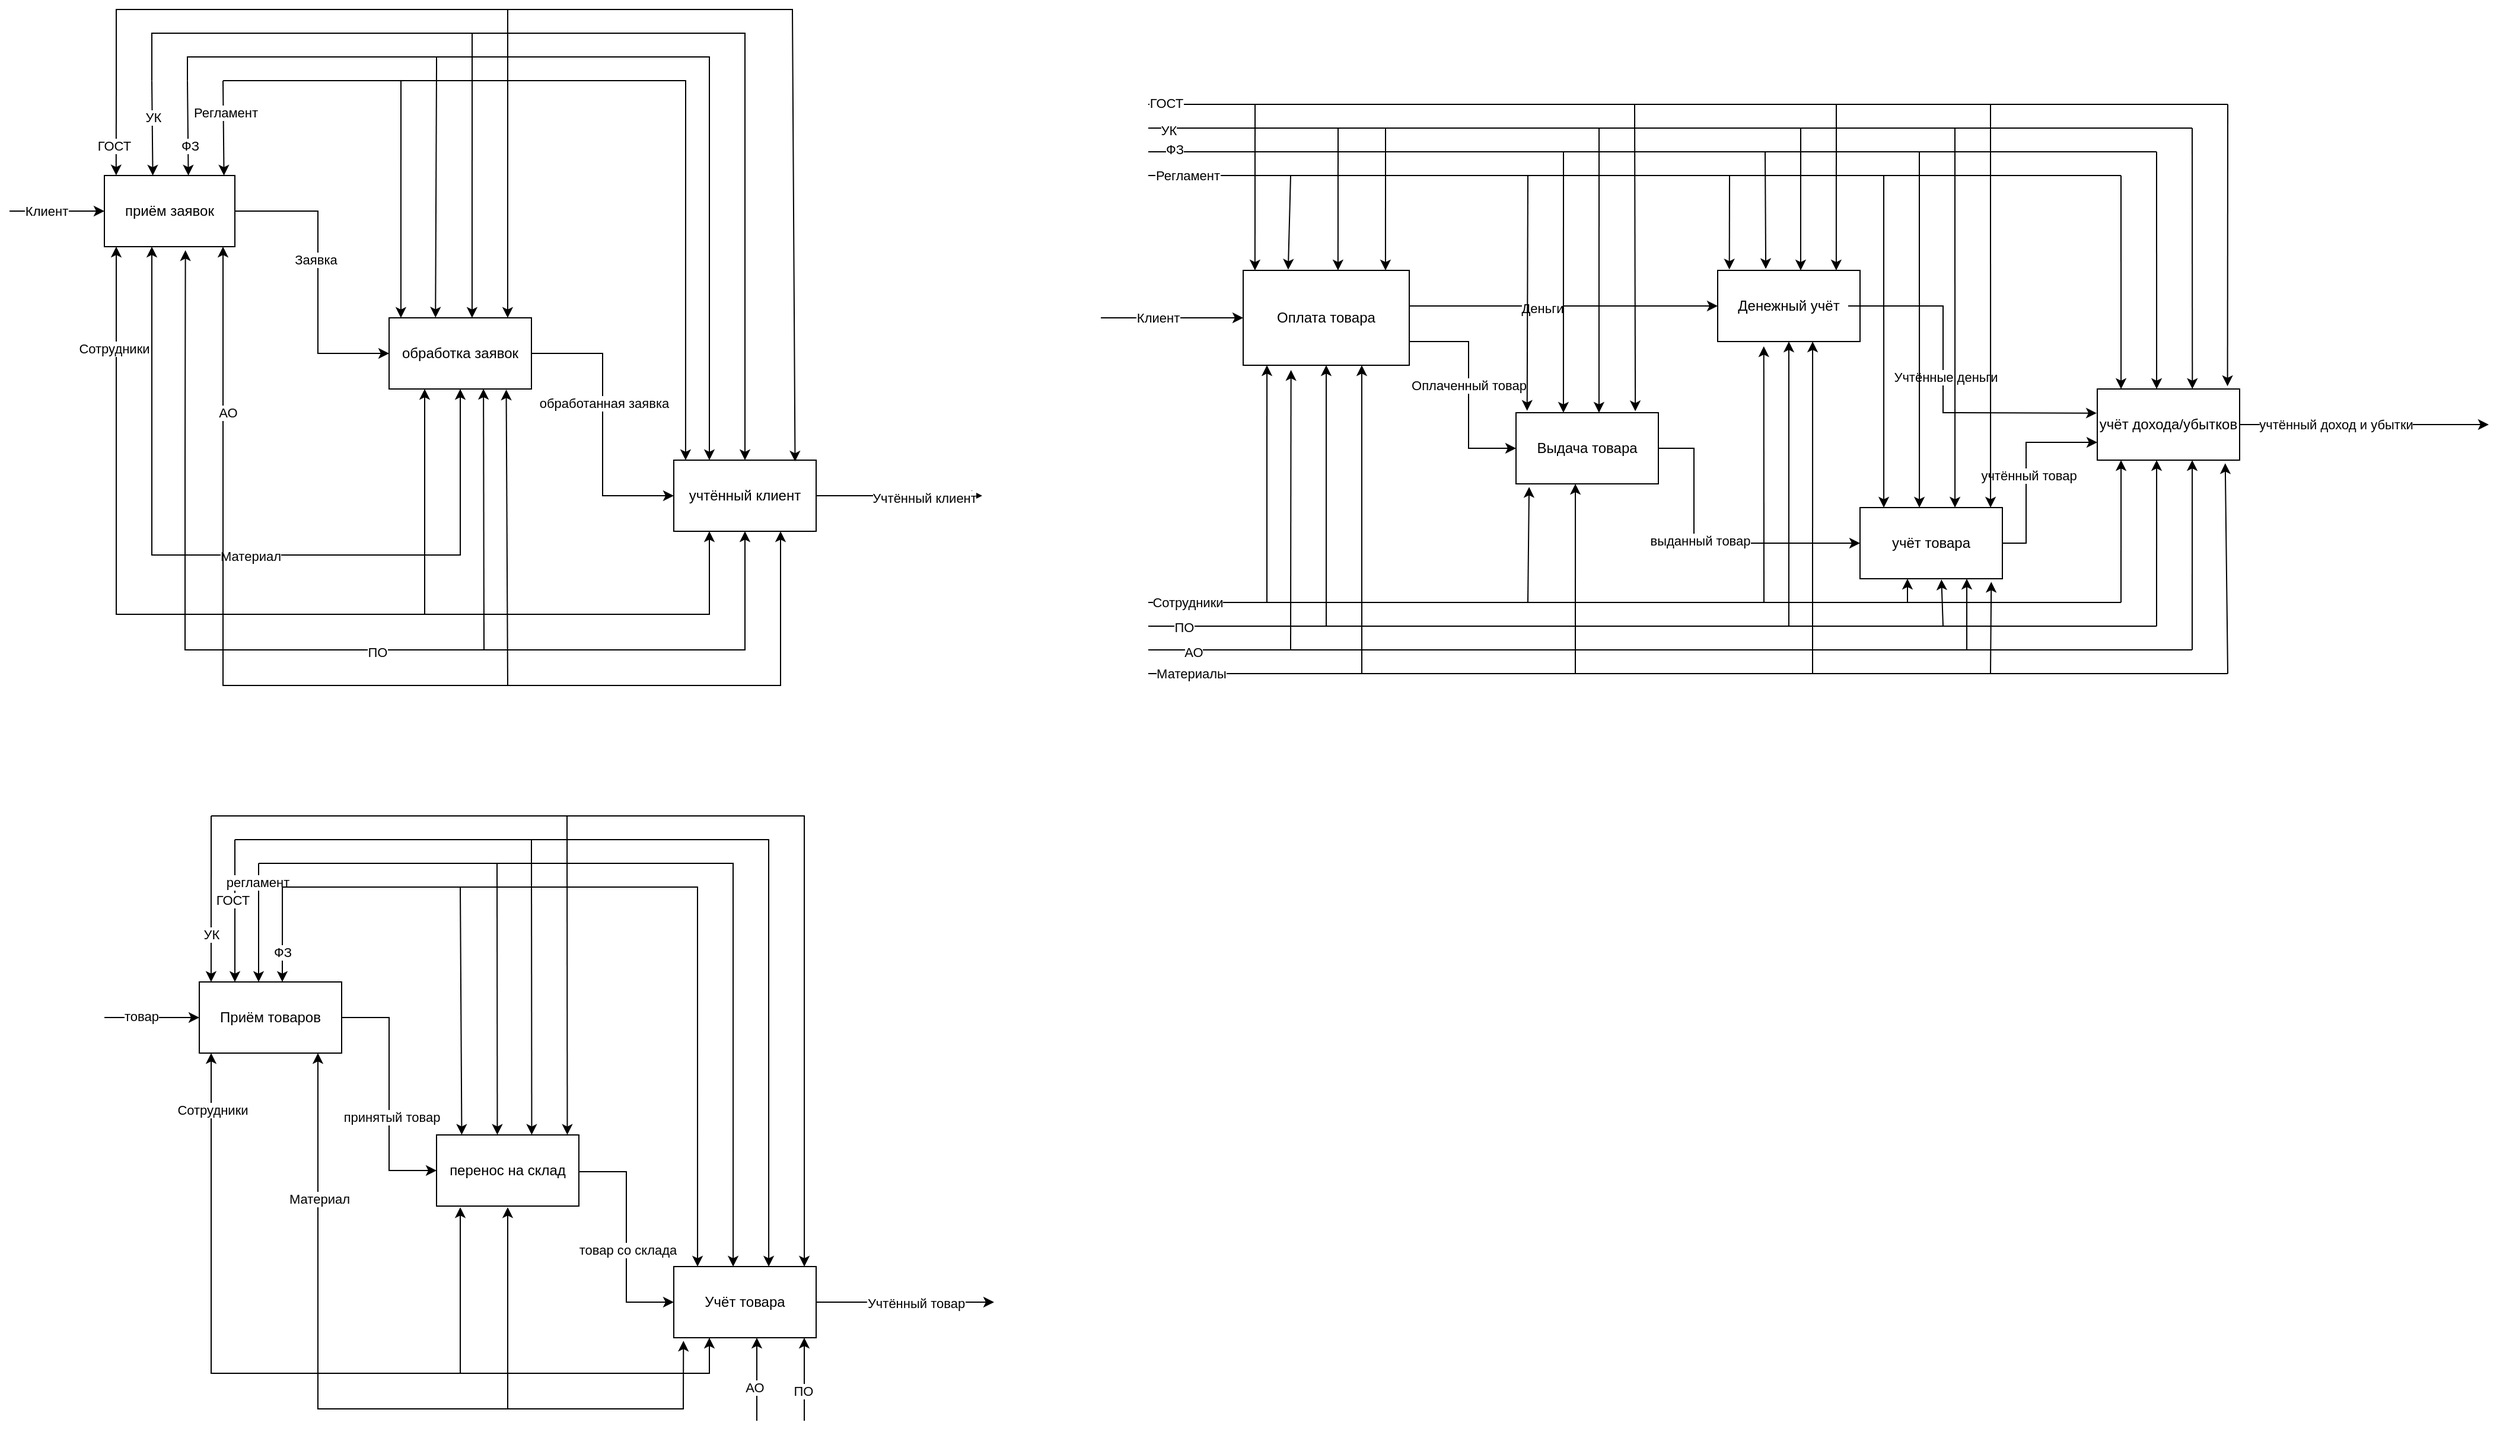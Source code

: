 <mxfile version="15.9.4" type="device"><diagram id="Hb13Rhd7Fs1RR_Zhz6qm" name="Page-1"><mxGraphModel dx="1117" dy="1009" grid="1" gridSize="10" guides="1" tooltips="1" connect="1" arrows="1" fold="1" page="1" pageScale="1" pageWidth="827" pageHeight="1169" math="0" shadow="0"><root><mxCell id="0"/><mxCell id="1" parent="0"/><mxCell id="Fhy7VT__VOKDvvXCzkPy-1" value="приём заявок" style="rounded=0;whiteSpace=wrap;html=1;" parent="1" vertex="1"><mxGeometry x="320" y="360" width="110" height="60" as="geometry"/></mxCell><mxCell id="Fhy7VT__VOKDvvXCzkPy-2" value="" style="endArrow=classic;html=1;rounded=0;entryX=0.09;entryY=-0.003;entryDx=0;entryDy=0;entryPerimeter=0;" parent="1" target="Fhy7VT__VOKDvvXCzkPy-1" edge="1"><mxGeometry width="50" height="50" relative="1" as="geometry"><mxPoint x="330" y="280" as="sourcePoint"/><mxPoint x="380" y="310" as="targetPoint"/></mxGeometry></mxCell><mxCell id="Fhy7VT__VOKDvvXCzkPy-14" value="ГОСТ" style="edgeLabel;html=1;align=center;verticalAlign=middle;resizable=0;points=[];" parent="Fhy7VT__VOKDvvXCzkPy-2" vertex="1" connectable="0"><mxGeometry x="0.375" y="-2" relative="1" as="geometry"><mxPoint as="offset"/></mxGeometry></mxCell><mxCell id="Fhy7VT__VOKDvvXCzkPy-3" value="" style="endArrow=classic;html=1;rounded=0;entryX=0.09;entryY=-0.003;entryDx=0;entryDy=0;entryPerimeter=0;" parent="1" edge="1"><mxGeometry width="50" height="50" relative="1" as="geometry"><mxPoint x="360" y="280.18" as="sourcePoint"/><mxPoint x="360.8" y="360.0" as="targetPoint"/></mxGeometry></mxCell><mxCell id="Fhy7VT__VOKDvvXCzkPy-15" value="УК" style="edgeLabel;html=1;align=center;verticalAlign=middle;resizable=0;points=[];" parent="Fhy7VT__VOKDvvXCzkPy-3" vertex="1" connectable="0"><mxGeometry x="-0.238" relative="1" as="geometry"><mxPoint as="offset"/></mxGeometry></mxCell><mxCell id="Fhy7VT__VOKDvvXCzkPy-4" value="" style="endArrow=classic;html=1;rounded=0;entryX=0.09;entryY=-0.003;entryDx=0;entryDy=0;entryPerimeter=0;" parent="1" edge="1"><mxGeometry width="50" height="50" relative="1" as="geometry"><mxPoint x="390" y="280.18" as="sourcePoint"/><mxPoint x="390.8" y="360.0" as="targetPoint"/></mxGeometry></mxCell><mxCell id="Fhy7VT__VOKDvvXCzkPy-16" value="ФЗ" style="edgeLabel;html=1;align=center;verticalAlign=middle;resizable=0;points=[];" parent="Fhy7VT__VOKDvvXCzkPy-4" vertex="1" connectable="0"><mxGeometry x="0.382" y="1" relative="1" as="geometry"><mxPoint as="offset"/></mxGeometry></mxCell><mxCell id="Fhy7VT__VOKDvvXCzkPy-5" value="" style="endArrow=classic;html=1;rounded=0;entryX=0.09;entryY=-0.003;entryDx=0;entryDy=0;entryPerimeter=0;" parent="1" edge="1"><mxGeometry width="50" height="50" relative="1" as="geometry"><mxPoint x="420" y="280.18" as="sourcePoint"/><mxPoint x="420.8" y="360.0" as="targetPoint"/></mxGeometry></mxCell><mxCell id="Fhy7VT__VOKDvvXCzkPy-17" value="Регламент" style="edgeLabel;html=1;align=center;verticalAlign=middle;resizable=0;points=[];" parent="Fhy7VT__VOKDvvXCzkPy-5" vertex="1" connectable="0"><mxGeometry x="-0.334" y="1" relative="1" as="geometry"><mxPoint as="offset"/></mxGeometry></mxCell><mxCell id="Fhy7VT__VOKDvvXCzkPy-6" value="" style="endArrow=classic;html=1;rounded=0;" parent="1" edge="1"><mxGeometry width="50" height="50" relative="1" as="geometry"><mxPoint x="330" y="480" as="sourcePoint"/><mxPoint x="330" y="420" as="targetPoint"/></mxGeometry></mxCell><mxCell id="Fhy7VT__VOKDvvXCzkPy-7" value="" style="endArrow=classic;html=1;fontFamily=Helvetica;fontSize=11;fontColor=rgb(0, 0, 0);align=center;strokeColor=rgb(0, 0, 0);" parent="1" edge="1"><mxGeometry width="50" height="50" relative="1" as="geometry"><mxPoint x="360" y="480" as="sourcePoint"/><mxPoint x="360" y="420" as="targetPoint"/></mxGeometry></mxCell><mxCell id="Fhy7VT__VOKDvvXCzkPy-18" value="обработка заявок" style="rounded=0;whiteSpace=wrap;html=1;" parent="1" vertex="1"><mxGeometry x="560" y="480" width="120" height="60" as="geometry"/></mxCell><mxCell id="Fhy7VT__VOKDvvXCzkPy-19" value="" style="endArrow=classic;html=1;rounded=0;entryX=0;entryY=0.5;entryDx=0;entryDy=0;" parent="1" target="Fhy7VT__VOKDvvXCzkPy-18" edge="1"><mxGeometry width="50" height="50" relative="1" as="geometry"><mxPoint x="430" y="390" as="sourcePoint"/><mxPoint x="480" y="340" as="targetPoint"/><Array as="points"><mxPoint x="500" y="390"/><mxPoint x="500" y="510"/></Array></mxGeometry></mxCell><mxCell id="Fhy7VT__VOKDvvXCzkPy-22" value="Заявка" style="edgeLabel;html=1;align=center;verticalAlign=middle;resizable=0;points=[];" parent="Fhy7VT__VOKDvvXCzkPy-19" vertex="1" connectable="0"><mxGeometry x="-0.112" y="-2" relative="1" as="geometry"><mxPoint as="offset"/></mxGeometry></mxCell><mxCell id="Fhy7VT__VOKDvvXCzkPy-20" value="" style="endArrow=classic;html=1;rounded=0;" parent="1" edge="1"><mxGeometry width="50" height="50" relative="1" as="geometry"><mxPoint x="240" y="390" as="sourcePoint"/><mxPoint x="320" y="390" as="targetPoint"/></mxGeometry></mxCell><mxCell id="Fhy7VT__VOKDvvXCzkPy-21" value="Клиент" style="edgeLabel;html=1;align=center;verticalAlign=middle;resizable=0;points=[];" parent="Fhy7VT__VOKDvvXCzkPy-20" vertex="1" connectable="0"><mxGeometry x="-0.223" relative="1" as="geometry"><mxPoint as="offset"/></mxGeometry></mxCell><mxCell id="Fhy7VT__VOKDvvXCzkPy-23" value="учтённый клиент" style="rounded=0;whiteSpace=wrap;html=1;" parent="1" vertex="1"><mxGeometry x="800" y="600" width="120" height="60" as="geometry"/></mxCell><mxCell id="Fhy7VT__VOKDvvXCzkPy-24" value="" style="endArrow=classic;html=1;rounded=0;entryX=0;entryY=0.5;entryDx=0;entryDy=0;" parent="1" target="Fhy7VT__VOKDvvXCzkPy-23" edge="1"><mxGeometry width="50" height="50" relative="1" as="geometry"><mxPoint x="680" y="510" as="sourcePoint"/><mxPoint x="730" y="460" as="targetPoint"/><Array as="points"><mxPoint x="740" y="510"/><mxPoint x="740" y="630"/></Array></mxGeometry></mxCell><mxCell id="Fhy7VT__VOKDvvXCzkPy-25" value="обработанная заявка" style="edgeLabel;html=1;align=center;verticalAlign=middle;resizable=0;points=[];" parent="Fhy7VT__VOKDvvXCzkPy-24" vertex="1" connectable="0"><mxGeometry x="-0.154" y="1" relative="1" as="geometry"><mxPoint as="offset"/></mxGeometry></mxCell><mxCell id="Fhy7VT__VOKDvvXCzkPy-30" value="" style="endArrow=none;html=1;rounded=0;" parent="1" edge="1"><mxGeometry width="50" height="50" relative="1" as="geometry"><mxPoint x="420" y="280" as="sourcePoint"/><mxPoint x="570" y="280" as="targetPoint"/></mxGeometry></mxCell><mxCell id="Fhy7VT__VOKDvvXCzkPy-31" value="" style="endArrow=none;html=1;rounded=0;" parent="1" edge="1"><mxGeometry width="50" height="50" relative="1" as="geometry"><mxPoint x="390" y="280" as="sourcePoint"/><mxPoint x="600" y="270" as="targetPoint"/><Array as="points"><mxPoint x="390" y="260"/><mxPoint x="600" y="260"/></Array></mxGeometry></mxCell><mxCell id="Fhy7VT__VOKDvvXCzkPy-32" value="" style="endArrow=none;html=1;rounded=0;" parent="1" edge="1"><mxGeometry width="50" height="50" relative="1" as="geometry"><mxPoint x="360" y="280" as="sourcePoint"/><mxPoint x="630" y="270" as="targetPoint"/><Array as="points"><mxPoint x="360" y="240"/><mxPoint x="630" y="240"/></Array></mxGeometry></mxCell><mxCell id="Fhy7VT__VOKDvvXCzkPy-33" value="" style="endArrow=none;html=1;rounded=0;" parent="1" edge="1"><mxGeometry width="50" height="50" relative="1" as="geometry"><mxPoint x="330" y="280" as="sourcePoint"/><mxPoint x="660" y="270" as="targetPoint"/><Array as="points"><mxPoint x="330" y="220"/><mxPoint x="660" y="220"/></Array></mxGeometry></mxCell><mxCell id="Fhy7VT__VOKDvvXCzkPy-36" value="" style="endArrow=classic;html=1;rounded=0;" parent="1" edge="1"><mxGeometry width="50" height="50" relative="1" as="geometry"><mxPoint x="920" y="630" as="sourcePoint"/><mxPoint x="1060" y="630" as="targetPoint"/><Array as="points"><mxPoint x="1040" y="630"/></Array></mxGeometry></mxCell><mxCell id="Fhy7VT__VOKDvvXCzkPy-37" value="Учтённый клиент" style="edgeLabel;html=1;align=center;verticalAlign=middle;resizable=0;points=[];" parent="Fhy7VT__VOKDvvXCzkPy-36" vertex="1" connectable="0"><mxGeometry x="0.297" y="-2" relative="1" as="geometry"><mxPoint as="offset"/></mxGeometry></mxCell><mxCell id="Fhy7VT__VOKDvvXCzkPy-38" value="" style="endArrow=classic;html=1;rounded=0;entryX=0.083;entryY=0;entryDx=0;entryDy=0;entryPerimeter=0;" parent="1" target="Fhy7VT__VOKDvvXCzkPy-18" edge="1"><mxGeometry width="50" height="50" relative="1" as="geometry"><mxPoint x="570" y="280" as="sourcePoint"/><mxPoint x="620" y="230" as="targetPoint"/></mxGeometry></mxCell><mxCell id="Fhy7VT__VOKDvvXCzkPy-39" value="" style="endArrow=classic;html=1;rounded=0;entryX=0.326;entryY=-0.003;entryDx=0;entryDy=0;entryPerimeter=0;" parent="1" target="Fhy7VT__VOKDvvXCzkPy-18" edge="1"><mxGeometry width="50" height="50" relative="1" as="geometry"><mxPoint x="600" y="270" as="sourcePoint"/><mxPoint x="650" y="220" as="targetPoint"/></mxGeometry></mxCell><mxCell id="Fhy7VT__VOKDvvXCzkPy-40" value="" style="endArrow=classic;html=1;rounded=0;entryX=0.583;entryY=0;entryDx=0;entryDy=0;entryPerimeter=0;" parent="1" target="Fhy7VT__VOKDvvXCzkPy-18" edge="1"><mxGeometry width="50" height="50" relative="1" as="geometry"><mxPoint x="630" y="270" as="sourcePoint"/><mxPoint x="630" y="400" as="targetPoint"/></mxGeometry></mxCell><mxCell id="Fhy7VT__VOKDvvXCzkPy-41" value="" style="endArrow=classic;html=1;rounded=0;entryX=0.833;entryY=0;entryDx=0;entryDy=0;entryPerimeter=0;" parent="1" target="Fhy7VT__VOKDvvXCzkPy-18" edge="1"><mxGeometry width="50" height="50" relative="1" as="geometry"><mxPoint x="660" y="270" as="sourcePoint"/><mxPoint x="660" y="350" as="targetPoint"/></mxGeometry></mxCell><mxCell id="Fhy7VT__VOKDvvXCzkPy-43" value="" style="endArrow=classic;html=1;rounded=0;entryX=0.083;entryY=0;entryDx=0;entryDy=0;entryPerimeter=0;" parent="1" target="Fhy7VT__VOKDvvXCzkPy-23" edge="1"><mxGeometry width="50" height="50" relative="1" as="geometry"><mxPoint x="570" y="280" as="sourcePoint"/><mxPoint x="620" y="230" as="targetPoint"/><Array as="points"><mxPoint x="810" y="280"/></Array></mxGeometry></mxCell><mxCell id="Fhy7VT__VOKDvvXCzkPy-44" value="" style="endArrow=classic;html=1;rounded=0;entryX=0.25;entryY=0;entryDx=0;entryDy=0;" parent="1" target="Fhy7VT__VOKDvvXCzkPy-23" edge="1"><mxGeometry width="50" height="50" relative="1" as="geometry"><mxPoint x="600" y="260" as="sourcePoint"/><mxPoint x="650" y="210" as="targetPoint"/><Array as="points"><mxPoint x="830" y="260"/></Array></mxGeometry></mxCell><mxCell id="Fhy7VT__VOKDvvXCzkPy-45" value="" style="endArrow=classic;html=1;rounded=0;entryX=0.5;entryY=0;entryDx=0;entryDy=0;" parent="1" target="Fhy7VT__VOKDvvXCzkPy-23" edge="1"><mxGeometry width="50" height="50" relative="1" as="geometry"><mxPoint x="630" y="240" as="sourcePoint"/><mxPoint x="680" y="190" as="targetPoint"/><Array as="points"><mxPoint x="860" y="240"/></Array></mxGeometry></mxCell><mxCell id="Fhy7VT__VOKDvvXCzkPy-46" value="" style="endArrow=classic;html=1;rounded=0;entryX=0.852;entryY=0.019;entryDx=0;entryDy=0;entryPerimeter=0;" parent="1" target="Fhy7VT__VOKDvvXCzkPy-23" edge="1"><mxGeometry width="50" height="50" relative="1" as="geometry"><mxPoint x="660" y="220" as="sourcePoint"/><mxPoint x="902" y="599" as="targetPoint"/><Array as="points"><mxPoint x="900" y="220"/></Array></mxGeometry></mxCell><mxCell id="Fhy7VT__VOKDvvXCzkPy-47" value="" style="endArrow=classic;html=1;rounded=0;entryX=0.25;entryY=1;entryDx=0;entryDy=0;" parent="1" target="Fhy7VT__VOKDvvXCzkPy-18" edge="1"><mxGeometry width="50" height="50" relative="1" as="geometry"><mxPoint x="330" y="480" as="sourcePoint"/><mxPoint x="380" y="430" as="targetPoint"/><Array as="points"><mxPoint x="330" y="730"/><mxPoint x="590" y="730"/></Array></mxGeometry></mxCell><mxCell id="Fhy7VT__VOKDvvXCzkPy-49" value="Сотрудники" style="edgeLabel;html=1;align=center;verticalAlign=middle;resizable=0;points=[];" parent="Fhy7VT__VOKDvvXCzkPy-47" vertex="1" connectable="0"><mxGeometry x="-0.927" y="-2" relative="1" as="geometry"><mxPoint as="offset"/></mxGeometry></mxCell><mxCell id="Fhy7VT__VOKDvvXCzkPy-48" value="" style="endArrow=classic;html=1;rounded=0;entryX=0.25;entryY=1;entryDx=0;entryDy=0;" parent="1" target="Fhy7VT__VOKDvvXCzkPy-23" edge="1"><mxGeometry width="50" height="50" relative="1" as="geometry"><mxPoint x="590" y="730" as="sourcePoint"/><mxPoint x="640" y="690" as="targetPoint"/><Array as="points"><mxPoint x="830" y="730"/></Array></mxGeometry></mxCell><mxCell id="Fhy7VT__VOKDvvXCzkPy-50" value="" style="endArrow=classic;html=1;rounded=0;entryX=0.5;entryY=1;entryDx=0;entryDy=0;" parent="1" target="Fhy7VT__VOKDvvXCzkPy-18" edge="1"><mxGeometry width="50" height="50" relative="1" as="geometry"><mxPoint x="360" y="480" as="sourcePoint"/><mxPoint x="410" y="430" as="targetPoint"/><Array as="points"><mxPoint x="360" y="680"/><mxPoint x="620" y="680"/></Array></mxGeometry></mxCell><mxCell id="Fhy7VT__VOKDvvXCzkPy-51" value="Материал" style="edgeLabel;html=1;align=center;verticalAlign=middle;resizable=0;points=[];" parent="Fhy7VT__VOKDvvXCzkPy-50" vertex="1" connectable="0"><mxGeometry x="-0.056" y="-1" relative="1" as="geometry"><mxPoint as="offset"/></mxGeometry></mxCell><mxCell id="Fhy7VT__VOKDvvXCzkPy-52" value="" style="endArrow=classic;startArrow=classic;html=1;rounded=0;entryX=0.621;entryY=1.05;entryDx=0;entryDy=0;entryPerimeter=0;exitX=0.5;exitY=1;exitDx=0;exitDy=0;" parent="1" source="Fhy7VT__VOKDvvXCzkPy-23" target="Fhy7VT__VOKDvvXCzkPy-1" edge="1"><mxGeometry width="50" height="50" relative="1" as="geometry"><mxPoint x="370" y="510" as="sourcePoint"/><mxPoint x="420" y="460" as="targetPoint"/><Array as="points"><mxPoint x="860" y="760"/><mxPoint x="388" y="760"/><mxPoint x="388" y="600"/></Array></mxGeometry></mxCell><mxCell id="Fhy7VT__VOKDvvXCzkPy-53" value="ПО" style="edgeLabel;html=1;align=center;verticalAlign=middle;resizable=0;points=[];" parent="Fhy7VT__VOKDvvXCzkPy-52" vertex="1" connectable="0"><mxGeometry x="-0.098" y="2" relative="1" as="geometry"><mxPoint as="offset"/></mxGeometry></mxCell><mxCell id="Fhy7VT__VOKDvvXCzkPy-54" value="" style="endArrow=classic;html=1;rounded=0;entryX=0.663;entryY=0.998;entryDx=0;entryDy=0;entryPerimeter=0;" parent="1" target="Fhy7VT__VOKDvvXCzkPy-18" edge="1"><mxGeometry width="50" height="50" relative="1" as="geometry"><mxPoint x="640" y="760" as="sourcePoint"/><mxPoint x="690" y="710" as="targetPoint"/></mxGeometry></mxCell><mxCell id="Fhy7VT__VOKDvvXCzkPy-55" value="" style="endArrow=classic;startArrow=classic;html=1;rounded=0;entryX=0.75;entryY=1;entryDx=0;entryDy=0;" parent="1" target="Fhy7VT__VOKDvvXCzkPy-23" edge="1"><mxGeometry width="50" height="50" relative="1" as="geometry"><mxPoint x="420" y="420" as="sourcePoint"/><mxPoint x="470" y="370" as="targetPoint"/><Array as="points"><mxPoint x="420" y="790"/><mxPoint x="890" y="790"/></Array></mxGeometry></mxCell><mxCell id="Fhy7VT__VOKDvvXCzkPy-57" value="АО" style="edgeLabel;html=1;align=center;verticalAlign=middle;resizable=0;points=[];" parent="Fhy7VT__VOKDvvXCzkPy-55" vertex="1" connectable="0"><mxGeometry x="-0.711" y="4" relative="1" as="geometry"><mxPoint as="offset"/></mxGeometry></mxCell><mxCell id="Fhy7VT__VOKDvvXCzkPy-56" value="" style="endArrow=classic;html=1;rounded=0;entryX=0.823;entryY=1.009;entryDx=0;entryDy=0;entryPerimeter=0;" parent="1" target="Fhy7VT__VOKDvvXCzkPy-18" edge="1"><mxGeometry width="50" height="50" relative="1" as="geometry"><mxPoint x="660" y="790" as="sourcePoint"/><mxPoint x="710" y="740" as="targetPoint"/></mxGeometry></mxCell><mxCell id="Fhy7VT__VOKDvvXCzkPy-58" value="Приём товаров" style="rounded=0;whiteSpace=wrap;html=1;" parent="1" vertex="1"><mxGeometry x="400" y="1040" width="120" height="60" as="geometry"/></mxCell><mxCell id="Fhy7VT__VOKDvvXCzkPy-59" value="" style="endArrow=classic;html=1;rounded=0;entryX=0;entryY=0.5;entryDx=0;entryDy=0;" parent="1" target="Fhy7VT__VOKDvvXCzkPy-58" edge="1"><mxGeometry width="50" height="50" relative="1" as="geometry"><mxPoint x="320" y="1070" as="sourcePoint"/><mxPoint x="400" y="1060" as="targetPoint"/></mxGeometry></mxCell><mxCell id="Fhy7VT__VOKDvvXCzkPy-61" value="товар" style="edgeLabel;html=1;align=center;verticalAlign=middle;resizable=0;points=[];" parent="Fhy7VT__VOKDvvXCzkPy-59" vertex="1" connectable="0"><mxGeometry x="-0.225" y="1" relative="1" as="geometry"><mxPoint as="offset"/></mxGeometry></mxCell><mxCell id="Fhy7VT__VOKDvvXCzkPy-63" value="перенос на склад" style="rounded=0;whiteSpace=wrap;html=1;" parent="1" vertex="1"><mxGeometry x="600" y="1169" width="120" height="60" as="geometry"/></mxCell><mxCell id="Fhy7VT__VOKDvvXCzkPy-64" value="" style="endArrow=classic;html=1;rounded=0;entryX=0;entryY=0.5;entryDx=0;entryDy=0;" parent="1" target="Fhy7VT__VOKDvvXCzkPy-63" edge="1"><mxGeometry width="50" height="50" relative="1" as="geometry"><mxPoint x="520" y="1070" as="sourcePoint"/><mxPoint x="570" y="1020" as="targetPoint"/><Array as="points"><mxPoint x="560" y="1070"/><mxPoint x="560" y="1199"/></Array></mxGeometry></mxCell><mxCell id="Fhy7VT__VOKDvvXCzkPy-65" value="принятый товар" style="edgeLabel;html=1;align=center;verticalAlign=middle;resizable=0;points=[];" parent="Fhy7VT__VOKDvvXCzkPy-64" vertex="1" connectable="0"><mxGeometry x="0.187" y="2" relative="1" as="geometry"><mxPoint as="offset"/></mxGeometry></mxCell><mxCell id="Fhy7VT__VOKDvvXCzkPy-66" value="" style="endArrow=classic;html=1;rounded=0;entryX=0.083;entryY=0;entryDx=0;entryDy=0;entryPerimeter=0;" parent="1" target="Fhy7VT__VOKDvvXCzkPy-58" edge="1"><mxGeometry width="50" height="50" relative="1" as="geometry"><mxPoint x="410" y="900" as="sourcePoint"/><mxPoint x="440" y="930" as="targetPoint"/></mxGeometry></mxCell><mxCell id="Fhy7VT__VOKDvvXCzkPy-70" value="УК" style="edgeLabel;html=1;align=center;verticalAlign=middle;resizable=0;points=[];" parent="Fhy7VT__VOKDvvXCzkPy-66" vertex="1" connectable="0"><mxGeometry x="0.421" relative="1" as="geometry"><mxPoint as="offset"/></mxGeometry></mxCell><mxCell id="Fhy7VT__VOKDvvXCzkPy-67" value="" style="endArrow=classic;html=1;rounded=0;entryX=0.083;entryY=0;entryDx=0;entryDy=0;entryPerimeter=0;" parent="1" edge="1"><mxGeometry width="50" height="50" relative="1" as="geometry"><mxPoint x="430" y="920" as="sourcePoint"/><mxPoint x="430.0" y="1040" as="targetPoint"/></mxGeometry></mxCell><mxCell id="Fhy7VT__VOKDvvXCzkPy-71" value="ГОСТ" style="edgeLabel;html=1;align=center;verticalAlign=middle;resizable=0;points=[];" parent="Fhy7VT__VOKDvvXCzkPy-67" vertex="1" connectable="0"><mxGeometry x="-0.15" y="-2" relative="1" as="geometry"><mxPoint as="offset"/></mxGeometry></mxCell><mxCell id="Fhy7VT__VOKDvvXCzkPy-68" value="" style="endArrow=classic;html=1;rounded=0;entryX=0.083;entryY=0;entryDx=0;entryDy=0;entryPerimeter=0;" parent="1" edge="1"><mxGeometry width="50" height="50" relative="1" as="geometry"><mxPoint x="450" y="940" as="sourcePoint"/><mxPoint x="450.0" y="1040" as="targetPoint"/></mxGeometry></mxCell><mxCell id="Fhy7VT__VOKDvvXCzkPy-72" value="регламент" style="edgeLabel;html=1;align=center;verticalAlign=middle;resizable=0;points=[];" parent="Fhy7VT__VOKDvvXCzkPy-68" vertex="1" connectable="0"><mxGeometry x="-0.693" y="-1" relative="1" as="geometry"><mxPoint as="offset"/></mxGeometry></mxCell><mxCell id="Fhy7VT__VOKDvvXCzkPy-69" value="" style="endArrow=classic;html=1;rounded=0;entryX=0.083;entryY=0;entryDx=0;entryDy=0;entryPerimeter=0;" parent="1" edge="1"><mxGeometry width="50" height="50" relative="1" as="geometry"><mxPoint x="470.04" y="960" as="sourcePoint"/><mxPoint x="470.0" y="1040" as="targetPoint"/></mxGeometry></mxCell><mxCell id="Fhy7VT__VOKDvvXCzkPy-73" value="ФЗ" style="edgeLabel;html=1;align=center;verticalAlign=middle;resizable=0;points=[];" parent="Fhy7VT__VOKDvvXCzkPy-69" vertex="1" connectable="0"><mxGeometry x="0.379" relative="1" as="geometry"><mxPoint as="offset"/></mxGeometry></mxCell><mxCell id="Fhy7VT__VOKDvvXCzkPy-74" value="" style="endArrow=classic;html=1;rounded=0;entryX=0;entryY=0.5;entryDx=0;entryDy=0;" parent="1" target="Fhy7VT__VOKDvvXCzkPy-75" edge="1"><mxGeometry width="50" height="50" relative="1" as="geometry"><mxPoint x="720" y="1200" as="sourcePoint"/><mxPoint x="800" y="1280" as="targetPoint"/><Array as="points"><mxPoint x="760" y="1200"/><mxPoint x="760" y="1310"/></Array></mxGeometry></mxCell><mxCell id="Fhy7VT__VOKDvvXCzkPy-76" value="товар со склада" style="edgeLabel;html=1;align=center;verticalAlign=middle;resizable=0;points=[];" parent="Fhy7VT__VOKDvvXCzkPy-74" vertex="1" connectable="0"><mxGeometry x="0.116" y="1" relative="1" as="geometry"><mxPoint as="offset"/></mxGeometry></mxCell><mxCell id="Fhy7VT__VOKDvvXCzkPy-75" value="Учёт товара" style="rounded=0;whiteSpace=wrap;html=1;" parent="1" vertex="1"><mxGeometry x="800" y="1280" width="120" height="60" as="geometry"/></mxCell><mxCell id="Fhy7VT__VOKDvvXCzkPy-77" value="" style="endArrow=classic;html=1;rounded=0;entryX=0.167;entryY=0;entryDx=0;entryDy=0;entryPerimeter=0;" parent="1" target="Fhy7VT__VOKDvvXCzkPy-75" edge="1"><mxGeometry width="50" height="50" relative="1" as="geometry"><mxPoint x="470" y="960" as="sourcePoint"/><mxPoint x="910" y="1200" as="targetPoint"/><Array as="points"><mxPoint x="820" y="960"/></Array></mxGeometry></mxCell><mxCell id="Fhy7VT__VOKDvvXCzkPy-78" value="" style="endArrow=classic;html=1;rounded=0;entryX=0.417;entryY=0;entryDx=0;entryDy=0;entryPerimeter=0;" parent="1" target="Fhy7VT__VOKDvvXCzkPy-75" edge="1"><mxGeometry width="50" height="50" relative="1" as="geometry"><mxPoint x="450" y="940" as="sourcePoint"/><mxPoint x="500" y="890" as="targetPoint"/><Array as="points"><mxPoint x="850" y="940"/></Array></mxGeometry></mxCell><mxCell id="Fhy7VT__VOKDvvXCzkPy-79" value="" style="endArrow=classic;html=1;rounded=0;entryX=0.667;entryY=0;entryDx=0;entryDy=0;entryPerimeter=0;" parent="1" target="Fhy7VT__VOKDvvXCzkPy-75" edge="1"><mxGeometry width="50" height="50" relative="1" as="geometry"><mxPoint x="430" y="920" as="sourcePoint"/><mxPoint x="480" y="870" as="targetPoint"/><Array as="points"><mxPoint x="880" y="920"/></Array></mxGeometry></mxCell><mxCell id="Fhy7VT__VOKDvvXCzkPy-80" value="" style="endArrow=classic;html=1;rounded=0;entryX=0.917;entryY=0;entryDx=0;entryDy=0;entryPerimeter=0;" parent="1" target="Fhy7VT__VOKDvvXCzkPy-75" edge="1"><mxGeometry width="50" height="50" relative="1" as="geometry"><mxPoint x="410" y="900" as="sourcePoint"/><mxPoint x="460" y="850" as="targetPoint"/><Array as="points"><mxPoint x="910" y="900"/></Array></mxGeometry></mxCell><mxCell id="Fhy7VT__VOKDvvXCzkPy-81" value="" style="endArrow=classic;html=1;rounded=0;entryX=0.177;entryY=-0.002;entryDx=0;entryDy=0;entryPerimeter=0;" parent="1" target="Fhy7VT__VOKDvvXCzkPy-63" edge="1"><mxGeometry width="50" height="50" relative="1" as="geometry"><mxPoint x="620" y="960" as="sourcePoint"/><mxPoint x="720" y="1060" as="targetPoint"/></mxGeometry></mxCell><mxCell id="Fhy7VT__VOKDvvXCzkPy-82" value="" style="endArrow=classic;html=1;rounded=0;entryX=0.177;entryY=-0.002;entryDx=0;entryDy=0;entryPerimeter=0;" parent="1" edge="1"><mxGeometry width="50" height="50" relative="1" as="geometry"><mxPoint x="651" y="940" as="sourcePoint"/><mxPoint x="651.24" y="1168.88" as="targetPoint"/></mxGeometry></mxCell><mxCell id="Fhy7VT__VOKDvvXCzkPy-83" value="" style="endArrow=classic;html=1;rounded=0;entryX=0.177;entryY=-0.002;entryDx=0;entryDy=0;entryPerimeter=0;" parent="1" edge="1"><mxGeometry width="50" height="50" relative="1" as="geometry"><mxPoint x="680" y="920" as="sourcePoint"/><mxPoint x="680.24" y="1168.88" as="targetPoint"/></mxGeometry></mxCell><mxCell id="Fhy7VT__VOKDvvXCzkPy-84" value="" style="endArrow=classic;html=1;rounded=0;entryX=0.177;entryY=-0.002;entryDx=0;entryDy=0;entryPerimeter=0;" parent="1" edge="1"><mxGeometry width="50" height="50" relative="1" as="geometry"><mxPoint x="710" y="900" as="sourcePoint"/><mxPoint x="710.24" y="1168.88" as="targetPoint"/></mxGeometry></mxCell><mxCell id="Fhy7VT__VOKDvvXCzkPy-85" value="" style="endArrow=classic;html=1;rounded=0;" parent="1" edge="1"><mxGeometry width="50" height="50" relative="1" as="geometry"><mxPoint x="920" y="1310" as="sourcePoint"/><mxPoint x="1070" y="1310" as="targetPoint"/></mxGeometry></mxCell><mxCell id="Fhy7VT__VOKDvvXCzkPy-86" value="Учтённый товар" style="edgeLabel;html=1;align=center;verticalAlign=middle;resizable=0;points=[];" parent="Fhy7VT__VOKDvvXCzkPy-85" vertex="1" connectable="0"><mxGeometry x="0.118" y="-1" relative="1" as="geometry"><mxPoint as="offset"/></mxGeometry></mxCell><mxCell id="Fhy7VT__VOKDvvXCzkPy-87" value="" style="endArrow=classic;startArrow=classic;html=1;rounded=0;entryX=0.25;entryY=1;entryDx=0;entryDy=0;" parent="1" target="Fhy7VT__VOKDvvXCzkPy-75" edge="1"><mxGeometry width="50" height="50" relative="1" as="geometry"><mxPoint x="410" y="1100" as="sourcePoint"/><mxPoint x="460" y="1050" as="targetPoint"/><Array as="points"><mxPoint x="410" y="1370"/><mxPoint x="830" y="1370"/></Array></mxGeometry></mxCell><mxCell id="Fhy7VT__VOKDvvXCzkPy-88" value="Сотрудники" style="edgeLabel;html=1;align=center;verticalAlign=middle;resizable=0;points=[];" parent="Fhy7VT__VOKDvvXCzkPy-87" vertex="1" connectable="0"><mxGeometry x="-0.867" y="1" relative="1" as="geometry"><mxPoint as="offset"/></mxGeometry></mxCell><mxCell id="Fhy7VT__VOKDvvXCzkPy-89" value="" style="endArrow=classic;html=1;rounded=0;" parent="1" edge="1"><mxGeometry width="50" height="50" relative="1" as="geometry"><mxPoint x="620" y="1370" as="sourcePoint"/><mxPoint x="620" y="1230" as="targetPoint"/></mxGeometry></mxCell><mxCell id="Fhy7VT__VOKDvvXCzkPy-94" value="" style="endArrow=classic;html=1;rounded=0;" parent="1" edge="1"><mxGeometry width="50" height="50" relative="1" as="geometry"><mxPoint x="870" y="1410" as="sourcePoint"/><mxPoint x="870" y="1340" as="targetPoint"/></mxGeometry></mxCell><mxCell id="Fhy7VT__VOKDvvXCzkPy-96" value="АО" style="edgeLabel;html=1;align=center;verticalAlign=middle;resizable=0;points=[];" parent="Fhy7VT__VOKDvvXCzkPy-94" vertex="1" connectable="0"><mxGeometry x="-0.2" y="2" relative="1" as="geometry"><mxPoint as="offset"/></mxGeometry></mxCell><mxCell id="Fhy7VT__VOKDvvXCzkPy-95" value="" style="endArrow=classic;html=1;rounded=0;" parent="1" edge="1"><mxGeometry width="50" height="50" relative="1" as="geometry"><mxPoint x="910" y="1410" as="sourcePoint"/><mxPoint x="910" y="1340" as="targetPoint"/></mxGeometry></mxCell><mxCell id="Fhy7VT__VOKDvvXCzkPy-97" value="ПО" style="edgeLabel;html=1;align=center;verticalAlign=middle;resizable=0;points=[];" parent="Fhy7VT__VOKDvvXCzkPy-95" vertex="1" connectable="0"><mxGeometry x="-0.282" y="1" relative="1" as="geometry"><mxPoint as="offset"/></mxGeometry></mxCell><mxCell id="Fhy7VT__VOKDvvXCzkPy-98" value="" style="endArrow=classic;startArrow=classic;html=1;rounded=0;exitX=0.068;exitY=1.043;exitDx=0;exitDy=0;exitPerimeter=0;" parent="1" source="Fhy7VT__VOKDvvXCzkPy-75" edge="1"><mxGeometry width="50" height="50" relative="1" as="geometry"><mxPoint x="450" y="1150" as="sourcePoint"/><mxPoint x="500" y="1100" as="targetPoint"/><Array as="points"><mxPoint x="808" y="1400"/><mxPoint x="500" y="1400"/></Array></mxGeometry></mxCell><mxCell id="Fhy7VT__VOKDvvXCzkPy-99" value="Материал" style="edgeLabel;html=1;align=center;verticalAlign=middle;resizable=0;points=[];" parent="Fhy7VT__VOKDvvXCzkPy-98" vertex="1" connectable="0"><mxGeometry x="0.63" y="-1" relative="1" as="geometry"><mxPoint as="offset"/></mxGeometry></mxCell><mxCell id="Fhy7VT__VOKDvvXCzkPy-100" value="" style="endArrow=classic;html=1;rounded=0;" parent="1" edge="1"><mxGeometry width="50" height="50" relative="1" as="geometry"><mxPoint x="660" y="1400" as="sourcePoint"/><mxPoint x="660" y="1230" as="targetPoint"/></mxGeometry></mxCell><mxCell id="Fhy7VT__VOKDvvXCzkPy-101" value="Оплата товара" style="rounded=0;whiteSpace=wrap;html=1;" parent="1" vertex="1"><mxGeometry x="1280" y="440" width="140" height="80" as="geometry"/></mxCell><mxCell id="Fhy7VT__VOKDvvXCzkPy-105" value="" style="endArrow=classic;html=1;rounded=0;" parent="1" edge="1"><mxGeometry width="50" height="50" relative="1" as="geometry"><mxPoint x="1160" y="480" as="sourcePoint"/><mxPoint x="1280" y="480" as="targetPoint"/></mxGeometry></mxCell><mxCell id="ualmMk92tmA4NEX4wiCE-1" value="Клиент" style="edgeLabel;html=1;align=center;verticalAlign=middle;resizable=0;points=[];" vertex="1" connectable="0" parent="Fhy7VT__VOKDvvXCzkPy-105"><mxGeometry x="-0.212" relative="1" as="geometry"><mxPoint as="offset"/></mxGeometry></mxCell><mxCell id="Fhy7VT__VOKDvvXCzkPy-108" value="Выдача товара" style="rounded=0;whiteSpace=wrap;html=1;" parent="1" vertex="1"><mxGeometry x="1510" y="560" width="120" height="60" as="geometry"/></mxCell><mxCell id="Fhy7VT__VOKDvvXCzkPy-109" value="" style="endArrow=classic;html=1;rounded=0;entryX=0;entryY=0.5;entryDx=0;entryDy=0;exitX=1;exitY=0.75;exitDx=0;exitDy=0;" parent="1" target="Fhy7VT__VOKDvvXCzkPy-108" edge="1" source="Fhy7VT__VOKDvvXCzkPy-101"><mxGeometry width="50" height="50" relative="1" as="geometry"><mxPoint x="1420" y="480" as="sourcePoint"/><mxPoint x="1470" y="430" as="targetPoint"/><Array as="points"><mxPoint x="1470" y="500"/><mxPoint x="1470" y="590"/></Array></mxGeometry></mxCell><mxCell id="ualmMk92tmA4NEX4wiCE-2" value="Оплаченный товар" style="edgeLabel;html=1;align=center;verticalAlign=middle;resizable=0;points=[];" vertex="1" connectable="0" parent="Fhy7VT__VOKDvvXCzkPy-109"><mxGeometry x="-0.037" relative="1" as="geometry"><mxPoint as="offset"/></mxGeometry></mxCell><mxCell id="ualmMk92tmA4NEX4wiCE-3" value="Денежный учёт" style="rounded=0;whiteSpace=wrap;html=1;" vertex="1" parent="1"><mxGeometry x="1680" y="440" width="120" height="60" as="geometry"/></mxCell><mxCell id="ualmMk92tmA4NEX4wiCE-4" value="" style="endArrow=classic;html=1;rounded=0;entryX=0;entryY=0.5;entryDx=0;entryDy=0;" edge="1" parent="1" target="ualmMk92tmA4NEX4wiCE-3"><mxGeometry width="50" height="50" relative="1" as="geometry"><mxPoint x="1420" y="470" as="sourcePoint"/><mxPoint x="1470" y="420" as="targetPoint"/></mxGeometry></mxCell><mxCell id="ualmMk92tmA4NEX4wiCE-5" value="Деньги" style="edgeLabel;html=1;align=center;verticalAlign=middle;resizable=0;points=[];" vertex="1" connectable="0" parent="ualmMk92tmA4NEX4wiCE-4"><mxGeometry x="-0.139" y="-2" relative="1" as="geometry"><mxPoint as="offset"/></mxGeometry></mxCell><mxCell id="ualmMk92tmA4NEX4wiCE-6" value="" style="endArrow=classic;html=1;rounded=0;entryX=0;entryY=0.5;entryDx=0;entryDy=0;" edge="1" parent="1" target="ualmMk92tmA4NEX4wiCE-7"><mxGeometry width="50" height="50" relative="1" as="geometry"><mxPoint x="1630" y="590" as="sourcePoint"/><mxPoint x="1680" y="540" as="targetPoint"/><Array as="points"><mxPoint x="1660" y="590"/><mxPoint x="1660" y="670"/></Array></mxGeometry></mxCell><mxCell id="ualmMk92tmA4NEX4wiCE-8" value="выданный товар" style="edgeLabel;html=1;align=center;verticalAlign=middle;resizable=0;points=[];" vertex="1" connectable="0" parent="ualmMk92tmA4NEX4wiCE-6"><mxGeometry x="-0.085" y="2" relative="1" as="geometry"><mxPoint as="offset"/></mxGeometry></mxCell><mxCell id="ualmMk92tmA4NEX4wiCE-7" value="учёт товара" style="rounded=0;whiteSpace=wrap;html=1;" vertex="1" parent="1"><mxGeometry x="1800" y="640" width="120" height="60" as="geometry"/></mxCell><mxCell id="ualmMk92tmA4NEX4wiCE-9" value="учёт дохода/убытков" style="rounded=0;whiteSpace=wrap;html=1;" vertex="1" parent="1"><mxGeometry x="2000" y="540" width="120" height="60" as="geometry"/></mxCell><mxCell id="ualmMk92tmA4NEX4wiCE-11" value="" style="endArrow=classic;html=1;rounded=0;entryX=-0.004;entryY=0.339;entryDx=0;entryDy=0;entryPerimeter=0;" edge="1" parent="1" target="ualmMk92tmA4NEX4wiCE-9"><mxGeometry width="50" height="50" relative="1" as="geometry"><mxPoint x="1790" y="470" as="sourcePoint"/><mxPoint x="1990" y="560" as="targetPoint"/><Array as="points"><mxPoint x="1870" y="470"/><mxPoint x="1870" y="560"/></Array></mxGeometry></mxCell><mxCell id="ualmMk92tmA4NEX4wiCE-12" value="Учтённые деньги" style="edgeLabel;html=1;align=center;verticalAlign=middle;resizable=0;points=[];" vertex="1" connectable="0" parent="ualmMk92tmA4NEX4wiCE-11"><mxGeometry x="-0.069" y="2" relative="1" as="geometry"><mxPoint as="offset"/></mxGeometry></mxCell><mxCell id="ualmMk92tmA4NEX4wiCE-13" value="" style="endArrow=classic;html=1;rounded=0;entryX=0;entryY=0.75;entryDx=0;entryDy=0;" edge="1" parent="1" target="ualmMk92tmA4NEX4wiCE-9"><mxGeometry width="50" height="50" relative="1" as="geometry"><mxPoint x="1920" y="670" as="sourcePoint"/><mxPoint x="1970" y="620" as="targetPoint"/><Array as="points"><mxPoint x="1940" y="670"/><mxPoint x="1940" y="585"/></Array></mxGeometry></mxCell><mxCell id="ualmMk92tmA4NEX4wiCE-14" value="учтённый товар" style="edgeLabel;html=1;align=center;verticalAlign=middle;resizable=0;points=[];" vertex="1" connectable="0" parent="ualmMk92tmA4NEX4wiCE-13"><mxGeometry x="-0.065" y="-2" relative="1" as="geometry"><mxPoint as="offset"/></mxGeometry></mxCell><mxCell id="ualmMk92tmA4NEX4wiCE-15" value="" style="endArrow=classic;html=1;rounded=0;" edge="1" parent="1"><mxGeometry width="50" height="50" relative="1" as="geometry"><mxPoint x="2120" y="570" as="sourcePoint"/><mxPoint x="2330" y="570" as="targetPoint"/></mxGeometry></mxCell><mxCell id="ualmMk92tmA4NEX4wiCE-16" value="учтённый доход и убытки" style="edgeLabel;html=1;align=center;verticalAlign=middle;resizable=0;points=[];" vertex="1" connectable="0" parent="ualmMk92tmA4NEX4wiCE-15"><mxGeometry x="-0.233" relative="1" as="geometry"><mxPoint as="offset"/></mxGeometry></mxCell><mxCell id="ualmMk92tmA4NEX4wiCE-17" value="" style="endArrow=none;html=1;rounded=0;" edge="1" parent="1"><mxGeometry width="50" height="50" relative="1" as="geometry"><mxPoint x="1200" y="360" as="sourcePoint"/><mxPoint x="2020" y="360" as="targetPoint"/></mxGeometry></mxCell><mxCell id="ualmMk92tmA4NEX4wiCE-44" value="Регламент" style="edgeLabel;html=1;align=center;verticalAlign=middle;resizable=0;points=[];" vertex="1" connectable="0" parent="ualmMk92tmA4NEX4wiCE-17"><mxGeometry x="-0.921" relative="1" as="geometry"><mxPoint as="offset"/></mxGeometry></mxCell><mxCell id="ualmMk92tmA4NEX4wiCE-18" value="" style="endArrow=none;html=1;rounded=0;" edge="1" parent="1"><mxGeometry width="50" height="50" relative="1" as="geometry"><mxPoint x="1200.0" y="320" as="sourcePoint"/><mxPoint x="2080" y="320" as="targetPoint"/></mxGeometry></mxCell><mxCell id="ualmMk92tmA4NEX4wiCE-42" value="УК" style="edgeLabel;html=1;align=center;verticalAlign=middle;resizable=0;points=[];" vertex="1" connectable="0" parent="ualmMk92tmA4NEX4wiCE-18"><mxGeometry x="-0.961" y="-2" relative="1" as="geometry"><mxPoint as="offset"/></mxGeometry></mxCell><mxCell id="ualmMk92tmA4NEX4wiCE-19" value="" style="endArrow=none;html=1;rounded=0;" edge="1" parent="1"><mxGeometry width="50" height="50" relative="1" as="geometry"><mxPoint x="1200.0" y="340" as="sourcePoint"/><mxPoint x="2050" y="340" as="targetPoint"/></mxGeometry></mxCell><mxCell id="ualmMk92tmA4NEX4wiCE-43" value="ФЗ" style="edgeLabel;html=1;align=center;verticalAlign=middle;resizable=0;points=[];" vertex="1" connectable="0" parent="ualmMk92tmA4NEX4wiCE-19"><mxGeometry x="-0.949" y="2" relative="1" as="geometry"><mxPoint as="offset"/></mxGeometry></mxCell><mxCell id="ualmMk92tmA4NEX4wiCE-20" value="" style="endArrow=none;html=1;rounded=0;" edge="1" parent="1"><mxGeometry width="50" height="50" relative="1" as="geometry"><mxPoint x="1200.0" y="300" as="sourcePoint"/><mxPoint x="2110" y="300" as="targetPoint"/></mxGeometry></mxCell><mxCell id="ualmMk92tmA4NEX4wiCE-41" value="ГОСТ" style="edgeLabel;html=1;align=center;verticalAlign=middle;resizable=0;points=[];" vertex="1" connectable="0" parent="ualmMk92tmA4NEX4wiCE-20"><mxGeometry x="-0.967" y="1" relative="1" as="geometry"><mxPoint as="offset"/></mxGeometry></mxCell><mxCell id="ualmMk92tmA4NEX4wiCE-21" value="" style="endArrow=classic;html=1;rounded=0;entryX=0.271;entryY=-0.008;entryDx=0;entryDy=0;entryPerimeter=0;" edge="1" parent="1" target="Fhy7VT__VOKDvvXCzkPy-101"><mxGeometry width="50" height="50" relative="1" as="geometry"><mxPoint x="1320" y="360" as="sourcePoint"/><mxPoint x="1320" y="430" as="targetPoint"/></mxGeometry></mxCell><mxCell id="ualmMk92tmA4NEX4wiCE-22" value="" style="endArrow=classic;html=1;rounded=0;entryX=0.571;entryY=0;entryDx=0;entryDy=0;entryPerimeter=0;" edge="1" parent="1" target="Fhy7VT__VOKDvvXCzkPy-101"><mxGeometry width="50" height="50" relative="1" as="geometry"><mxPoint x="1360" y="320" as="sourcePoint"/><mxPoint x="1390" y="380" as="targetPoint"/></mxGeometry></mxCell><mxCell id="ualmMk92tmA4NEX4wiCE-23" value="" style="endArrow=classic;html=1;rounded=0;entryX=0.857;entryY=0;entryDx=0;entryDy=0;entryPerimeter=0;" edge="1" parent="1" target="Fhy7VT__VOKDvvXCzkPy-101"><mxGeometry width="50" height="50" relative="1" as="geometry"><mxPoint x="1400" y="320" as="sourcePoint"/><mxPoint x="1450" y="270" as="targetPoint"/></mxGeometry></mxCell><mxCell id="ualmMk92tmA4NEX4wiCE-24" value="" style="endArrow=classic;html=1;rounded=0;entryX=0.071;entryY=0;entryDx=0;entryDy=0;entryPerimeter=0;" edge="1" parent="1" target="Fhy7VT__VOKDvvXCzkPy-101"><mxGeometry width="50" height="50" relative="1" as="geometry"><mxPoint x="1290" y="300" as="sourcePoint"/><mxPoint x="1340" y="250" as="targetPoint"/></mxGeometry></mxCell><mxCell id="ualmMk92tmA4NEX4wiCE-25" value="" style="endArrow=classic;html=1;rounded=0;entryX=0.082;entryY=-0.013;entryDx=0;entryDy=0;entryPerimeter=0;" edge="1" parent="1" target="ualmMk92tmA4NEX4wiCE-3"><mxGeometry width="50" height="50" relative="1" as="geometry"><mxPoint x="1690" y="360" as="sourcePoint"/><mxPoint x="1740" y="310" as="targetPoint"/></mxGeometry></mxCell><mxCell id="ualmMk92tmA4NEX4wiCE-26" value="" style="endArrow=classic;html=1;rounded=0;entryX=0.338;entryY=-0.02;entryDx=0;entryDy=0;entryPerimeter=0;" edge="1" parent="1" target="ualmMk92tmA4NEX4wiCE-3"><mxGeometry width="50" height="50" relative="1" as="geometry"><mxPoint x="1720" y="340" as="sourcePoint"/><mxPoint x="1770" y="290" as="targetPoint"/></mxGeometry></mxCell><mxCell id="ualmMk92tmA4NEX4wiCE-27" value="" style="endArrow=classic;html=1;rounded=0;entryX=0.583;entryY=0;entryDx=0;entryDy=0;entryPerimeter=0;" edge="1" parent="1" target="ualmMk92tmA4NEX4wiCE-3"><mxGeometry width="50" height="50" relative="1" as="geometry"><mxPoint x="1750" y="320" as="sourcePoint"/><mxPoint x="1800" y="270" as="targetPoint"/></mxGeometry></mxCell><mxCell id="ualmMk92tmA4NEX4wiCE-28" value="" style="endArrow=classic;html=1;rounded=0;entryX=0.833;entryY=0;entryDx=0;entryDy=0;entryPerimeter=0;" edge="1" parent="1" target="ualmMk92tmA4NEX4wiCE-3"><mxGeometry width="50" height="50" relative="1" as="geometry"><mxPoint x="1780" y="300" as="sourcePoint"/><mxPoint x="1830" y="250" as="targetPoint"/></mxGeometry></mxCell><mxCell id="ualmMk92tmA4NEX4wiCE-29" value="" style="endArrow=classic;html=1;rounded=0;entryX=0.078;entryY=-0.027;entryDx=0;entryDy=0;entryPerimeter=0;" edge="1" parent="1" target="Fhy7VT__VOKDvvXCzkPy-108"><mxGeometry width="50" height="50" relative="1" as="geometry"><mxPoint x="1520" y="360" as="sourcePoint"/><mxPoint x="1570" y="310" as="targetPoint"/></mxGeometry></mxCell><mxCell id="ualmMk92tmA4NEX4wiCE-30" value="" style="endArrow=classic;html=1;rounded=0;entryX=0.333;entryY=0;entryDx=0;entryDy=0;entryPerimeter=0;" edge="1" parent="1" target="Fhy7VT__VOKDvvXCzkPy-108"><mxGeometry width="50" height="50" relative="1" as="geometry"><mxPoint x="1550" y="340" as="sourcePoint"/><mxPoint x="1600" y="310" as="targetPoint"/></mxGeometry></mxCell><mxCell id="ualmMk92tmA4NEX4wiCE-31" value="" style="endArrow=classic;html=1;rounded=0;entryX=0.583;entryY=0;entryDx=0;entryDy=0;entryPerimeter=0;" edge="1" parent="1" target="Fhy7VT__VOKDvvXCzkPy-108"><mxGeometry width="50" height="50" relative="1" as="geometry"><mxPoint x="1580" y="320" as="sourcePoint"/><mxPoint x="1630" y="310" as="targetPoint"/></mxGeometry></mxCell><mxCell id="ualmMk92tmA4NEX4wiCE-32" value="" style="endArrow=classic;html=1;rounded=0;entryX=0.838;entryY=-0.02;entryDx=0;entryDy=0;entryPerimeter=0;" edge="1" parent="1" target="Fhy7VT__VOKDvvXCzkPy-108"><mxGeometry width="50" height="50" relative="1" as="geometry"><mxPoint x="1610" y="300" as="sourcePoint"/><mxPoint x="1610" y="520" as="targetPoint"/></mxGeometry></mxCell><mxCell id="ualmMk92tmA4NEX4wiCE-33" value="" style="endArrow=classic;html=1;rounded=0;entryX=0.167;entryY=0;entryDx=0;entryDy=0;entryPerimeter=0;" edge="1" parent="1" target="ualmMk92tmA4NEX4wiCE-7"><mxGeometry width="50" height="50" relative="1" as="geometry"><mxPoint x="1820" y="360" as="sourcePoint"/><mxPoint x="1820" y="570" as="targetPoint"/></mxGeometry></mxCell><mxCell id="ualmMk92tmA4NEX4wiCE-34" value="" style="endArrow=classic;html=1;rounded=0;entryX=0.417;entryY=0;entryDx=0;entryDy=0;entryPerimeter=0;" edge="1" parent="1" target="ualmMk92tmA4NEX4wiCE-7"><mxGeometry width="50" height="50" relative="1" as="geometry"><mxPoint x="1850" y="340" as="sourcePoint"/><mxPoint x="1850" y="510" as="targetPoint"/></mxGeometry></mxCell><mxCell id="ualmMk92tmA4NEX4wiCE-35" value="" style="endArrow=classic;html=1;rounded=0;entryX=0.667;entryY=0;entryDx=0;entryDy=0;entryPerimeter=0;" edge="1" parent="1" target="ualmMk92tmA4NEX4wiCE-7"><mxGeometry width="50" height="50" relative="1" as="geometry"><mxPoint x="1880" y="320" as="sourcePoint"/><mxPoint x="1880" y="450" as="targetPoint"/></mxGeometry></mxCell><mxCell id="ualmMk92tmA4NEX4wiCE-36" value="" style="endArrow=classic;html=1;rounded=0;entryX=0.917;entryY=0;entryDx=0;entryDy=0;entryPerimeter=0;" edge="1" parent="1" target="ualmMk92tmA4NEX4wiCE-7"><mxGeometry width="50" height="50" relative="1" as="geometry"><mxPoint x="1910" y="300" as="sourcePoint"/><mxPoint x="1910" y="520" as="targetPoint"/></mxGeometry></mxCell><mxCell id="ualmMk92tmA4NEX4wiCE-37" value="" style="endArrow=classic;html=1;rounded=0;entryX=0.167;entryY=0;entryDx=0;entryDy=0;entryPerimeter=0;" edge="1" parent="1" target="ualmMk92tmA4NEX4wiCE-9"><mxGeometry width="50" height="50" relative="1" as="geometry"><mxPoint x="2020" y="360" as="sourcePoint"/><mxPoint x="2020" y="490" as="targetPoint"/></mxGeometry></mxCell><mxCell id="ualmMk92tmA4NEX4wiCE-38" value="" style="endArrow=classic;html=1;rounded=0;entryX=0.417;entryY=0;entryDx=0;entryDy=0;entryPerimeter=0;" edge="1" parent="1" target="ualmMk92tmA4NEX4wiCE-9"><mxGeometry width="50" height="50" relative="1" as="geometry"><mxPoint x="2050" y="340" as="sourcePoint"/><mxPoint x="2100" y="290" as="targetPoint"/></mxGeometry></mxCell><mxCell id="ualmMk92tmA4NEX4wiCE-39" value="" style="endArrow=classic;html=1;rounded=0;entryX=0.668;entryY=0;entryDx=0;entryDy=0;entryPerimeter=0;" edge="1" parent="1" target="ualmMk92tmA4NEX4wiCE-9"><mxGeometry width="50" height="50" relative="1" as="geometry"><mxPoint x="2080" y="320" as="sourcePoint"/><mxPoint x="2130" y="270" as="targetPoint"/></mxGeometry></mxCell><mxCell id="ualmMk92tmA4NEX4wiCE-40" value="" style="endArrow=classic;html=1;rounded=0;entryX=0.915;entryY=-0.04;entryDx=0;entryDy=0;entryPerimeter=0;" edge="1" parent="1" target="ualmMk92tmA4NEX4wiCE-9"><mxGeometry width="50" height="50" relative="1" as="geometry"><mxPoint x="2110" y="300" as="sourcePoint"/><mxPoint x="2160" y="270" as="targetPoint"/></mxGeometry></mxCell><mxCell id="ualmMk92tmA4NEX4wiCE-46" value="" style="endArrow=none;html=1;rounded=0;" edge="1" parent="1"><mxGeometry width="50" height="50" relative="1" as="geometry"><mxPoint x="1200" y="720" as="sourcePoint"/><mxPoint x="2020" y="720" as="targetPoint"/></mxGeometry></mxCell><mxCell id="ualmMk92tmA4NEX4wiCE-47" value="Сотрудники" style="edgeLabel;html=1;align=center;verticalAlign=middle;resizable=0;points=[];" vertex="1" connectable="0" parent="ualmMk92tmA4NEX4wiCE-46"><mxGeometry x="-0.921" relative="1" as="geometry"><mxPoint as="offset"/></mxGeometry></mxCell><mxCell id="ualmMk92tmA4NEX4wiCE-48" value="" style="endArrow=none;html=1;rounded=0;" edge="1" parent="1"><mxGeometry width="50" height="50" relative="1" as="geometry"><mxPoint x="1200" y="760" as="sourcePoint"/><mxPoint x="2080" y="760" as="targetPoint"/></mxGeometry></mxCell><mxCell id="ualmMk92tmA4NEX4wiCE-65" value="АО" style="edgeLabel;html=1;align=center;verticalAlign=middle;resizable=0;points=[];" vertex="1" connectable="0" parent="ualmMk92tmA4NEX4wiCE-48"><mxGeometry x="-0.915" y="-2" relative="1" as="geometry"><mxPoint as="offset"/></mxGeometry></mxCell><mxCell id="ualmMk92tmA4NEX4wiCE-50" value="" style="endArrow=none;html=1;rounded=0;" edge="1" parent="1"><mxGeometry width="50" height="50" relative="1" as="geometry"><mxPoint x="1200" y="740" as="sourcePoint"/><mxPoint x="2050" y="740" as="targetPoint"/></mxGeometry></mxCell><mxCell id="ualmMk92tmA4NEX4wiCE-59" value="ПО" style="edgeLabel;html=1;align=center;verticalAlign=middle;resizable=0;points=[];" vertex="1" connectable="0" parent="ualmMk92tmA4NEX4wiCE-50"><mxGeometry x="-0.929" y="-1" relative="1" as="geometry"><mxPoint as="offset"/></mxGeometry></mxCell><mxCell id="ualmMk92tmA4NEX4wiCE-52" value="" style="endArrow=none;html=1;rounded=0;" edge="1" parent="1"><mxGeometry width="50" height="50" relative="1" as="geometry"><mxPoint x="1200" y="780" as="sourcePoint"/><mxPoint x="2110" y="780" as="targetPoint"/></mxGeometry></mxCell><mxCell id="ualmMk92tmA4NEX4wiCE-53" value="Материалы" style="edgeLabel;html=1;align=center;verticalAlign=middle;resizable=0;points=[];" vertex="1" connectable="0" parent="ualmMk92tmA4NEX4wiCE-52"><mxGeometry x="-0.921" relative="1" as="geometry"><mxPoint as="offset"/></mxGeometry></mxCell><mxCell id="ualmMk92tmA4NEX4wiCE-54" value="" style="endArrow=classic;html=1;rounded=0;entryX=0.143;entryY=1;entryDx=0;entryDy=0;entryPerimeter=0;" edge="1" parent="1" target="Fhy7VT__VOKDvvXCzkPy-101"><mxGeometry width="50" height="50" relative="1" as="geometry"><mxPoint x="1300" y="720" as="sourcePoint"/><mxPoint x="1300" y="640" as="targetPoint"/></mxGeometry></mxCell><mxCell id="ualmMk92tmA4NEX4wiCE-55" value="" style="endArrow=classic;html=1;rounded=0;entryX=0.092;entryY=1.044;entryDx=0;entryDy=0;entryPerimeter=0;" edge="1" parent="1" target="Fhy7VT__VOKDvvXCzkPy-108"><mxGeometry width="50" height="50" relative="1" as="geometry"><mxPoint x="1520" y="720" as="sourcePoint"/><mxPoint x="1570" y="670" as="targetPoint"/></mxGeometry></mxCell><mxCell id="ualmMk92tmA4NEX4wiCE-56" value="" style="endArrow=classic;html=1;rounded=0;entryX=0.324;entryY=1.067;entryDx=0;entryDy=0;entryPerimeter=0;" edge="1" parent="1" target="ualmMk92tmA4NEX4wiCE-3"><mxGeometry width="50" height="50" relative="1" as="geometry"><mxPoint x="1719" y="720" as="sourcePoint"/><mxPoint x="1750" y="560" as="targetPoint"/></mxGeometry></mxCell><mxCell id="ualmMk92tmA4NEX4wiCE-57" value="" style="endArrow=classic;html=1;rounded=0;" edge="1" parent="1"><mxGeometry width="50" height="50" relative="1" as="geometry"><mxPoint x="1840" y="720" as="sourcePoint"/><mxPoint x="1840" y="700" as="targetPoint"/></mxGeometry></mxCell><mxCell id="ualmMk92tmA4NEX4wiCE-58" value="" style="endArrow=classic;html=1;rounded=0;entryX=0.167;entryY=1;entryDx=0;entryDy=0;entryPerimeter=0;" edge="1" parent="1" target="ualmMk92tmA4NEX4wiCE-9"><mxGeometry width="50" height="50" relative="1" as="geometry"><mxPoint x="2020" y="720" as="sourcePoint"/><mxPoint x="2070" y="670" as="targetPoint"/></mxGeometry></mxCell><mxCell id="ualmMk92tmA4NEX4wiCE-60" value="" style="endArrow=classic;html=1;rounded=0;entryX=0.5;entryY=1;entryDx=0;entryDy=0;" edge="1" parent="1" target="Fhy7VT__VOKDvvXCzkPy-101"><mxGeometry width="50" height="50" relative="1" as="geometry"><mxPoint x="1350" y="740" as="sourcePoint"/><mxPoint x="1400" y="690" as="targetPoint"/></mxGeometry></mxCell><mxCell id="ualmMk92tmA4NEX4wiCE-62" value="" style="endArrow=classic;html=1;rounded=0;entryX=0.5;entryY=1;entryDx=0;entryDy=0;" edge="1" parent="1" target="ualmMk92tmA4NEX4wiCE-3"><mxGeometry width="50" height="50" relative="1" as="geometry"><mxPoint x="1740" y="740" as="sourcePoint"/><mxPoint x="1790" y="670" as="targetPoint"/></mxGeometry></mxCell><mxCell id="ualmMk92tmA4NEX4wiCE-63" value="" style="endArrow=classic;html=1;rounded=0;entryX=0.572;entryY=1.01;entryDx=0;entryDy=0;entryPerimeter=0;" edge="1" parent="1" target="ualmMk92tmA4NEX4wiCE-7"><mxGeometry width="50" height="50" relative="1" as="geometry"><mxPoint x="1870" y="740" as="sourcePoint"/><mxPoint x="1920" y="690" as="targetPoint"/></mxGeometry></mxCell><mxCell id="ualmMk92tmA4NEX4wiCE-64" value="" style="endArrow=classic;html=1;rounded=0;entryX=0.417;entryY=1;entryDx=0;entryDy=0;entryPerimeter=0;" edge="1" parent="1" target="ualmMk92tmA4NEX4wiCE-9"><mxGeometry width="50" height="50" relative="1" as="geometry"><mxPoint x="2050" y="740" as="sourcePoint"/><mxPoint x="2100" y="690" as="targetPoint"/></mxGeometry></mxCell><mxCell id="ualmMk92tmA4NEX4wiCE-66" value="" style="endArrow=classic;html=1;rounded=0;entryX=0.288;entryY=1.05;entryDx=0;entryDy=0;entryPerimeter=0;" edge="1" parent="1" target="Fhy7VT__VOKDvvXCzkPy-101"><mxGeometry width="50" height="50" relative="1" as="geometry"><mxPoint x="1320" y="760" as="sourcePoint"/><mxPoint x="1370" y="710" as="targetPoint"/></mxGeometry></mxCell><mxCell id="ualmMk92tmA4NEX4wiCE-68" value="" style="endArrow=classic;html=1;rounded=0;entryX=0.75;entryY=1;entryDx=0;entryDy=0;" edge="1" parent="1" target="ualmMk92tmA4NEX4wiCE-7"><mxGeometry width="50" height="50" relative="1" as="geometry"><mxPoint x="1890" y="760" as="sourcePoint"/><mxPoint x="1940" y="710" as="targetPoint"/></mxGeometry></mxCell><mxCell id="ualmMk92tmA4NEX4wiCE-69" value="" style="endArrow=classic;html=1;rounded=0;entryX=0.667;entryY=1;entryDx=0;entryDy=0;entryPerimeter=0;" edge="1" parent="1" target="ualmMk92tmA4NEX4wiCE-9"><mxGeometry width="50" height="50" relative="1" as="geometry"><mxPoint x="2080" y="760" as="sourcePoint"/><mxPoint x="2130" y="710" as="targetPoint"/></mxGeometry></mxCell><mxCell id="ualmMk92tmA4NEX4wiCE-70" value="" style="endArrow=classic;html=1;rounded=0;entryX=0.899;entryY=1.044;entryDx=0;entryDy=0;entryPerimeter=0;" edge="1" parent="1" target="ualmMk92tmA4NEX4wiCE-9"><mxGeometry width="50" height="50" relative="1" as="geometry"><mxPoint x="2110" y="780" as="sourcePoint"/><mxPoint x="2160" y="730" as="targetPoint"/></mxGeometry></mxCell><mxCell id="ualmMk92tmA4NEX4wiCE-71" value="" style="endArrow=classic;html=1;rounded=0;entryX=0.922;entryY=1.044;entryDx=0;entryDy=0;entryPerimeter=0;" edge="1" parent="1" target="ualmMk92tmA4NEX4wiCE-7"><mxGeometry width="50" height="50" relative="1" as="geometry"><mxPoint x="1910" y="780" as="sourcePoint"/><mxPoint x="1960" y="730" as="targetPoint"/></mxGeometry></mxCell><mxCell id="ualmMk92tmA4NEX4wiCE-72" value="" style="endArrow=classic;html=1;rounded=0;entryX=0.667;entryY=1;entryDx=0;entryDy=0;entryPerimeter=0;" edge="1" parent="1" target="ualmMk92tmA4NEX4wiCE-3"><mxGeometry width="50" height="50" relative="1" as="geometry"><mxPoint x="1760" y="780" as="sourcePoint"/><mxPoint x="1810" y="730" as="targetPoint"/></mxGeometry></mxCell><mxCell id="ualmMk92tmA4NEX4wiCE-73" value="" style="endArrow=classic;html=1;rounded=0;entryX=0.417;entryY=1;entryDx=0;entryDy=0;entryPerimeter=0;" edge="1" parent="1" target="Fhy7VT__VOKDvvXCzkPy-108"><mxGeometry width="50" height="50" relative="1" as="geometry"><mxPoint x="1560" y="780" as="sourcePoint"/><mxPoint x="1610" y="730" as="targetPoint"/></mxGeometry></mxCell><mxCell id="ualmMk92tmA4NEX4wiCE-74" value="" style="endArrow=classic;html=1;rounded=0;entryX=0.714;entryY=1;entryDx=0;entryDy=0;entryPerimeter=0;" edge="1" parent="1" target="Fhy7VT__VOKDvvXCzkPy-101"><mxGeometry width="50" height="50" relative="1" as="geometry"><mxPoint x="1380" y="780" as="sourcePoint"/><mxPoint x="1430" y="730" as="targetPoint"/></mxGeometry></mxCell></root></mxGraphModel></diagram></mxfile>